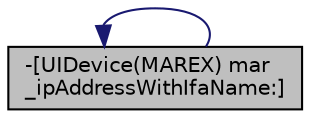 digraph "-[UIDevice(MAREX) mar_ipAddressWithIfaName:]"
{
  edge [fontname="Helvetica",fontsize="10",labelfontname="Helvetica",labelfontsize="10"];
  node [fontname="Helvetica",fontsize="10",shape=record];
  rankdir="LR";
  Node10 [label="-[UIDevice(MAREX) mar\l_ipAddressWithIfaName:]",height=0.2,width=0.4,color="black", fillcolor="grey75", style="filled", fontcolor="black"];
  Node10 -> Node10 [dir="back",color="midnightblue",fontsize="10",style="solid",fontname="Helvetica"];
}
